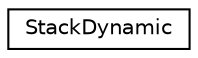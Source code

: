 digraph G
{
  edge [fontname="Helvetica",fontsize="10",labelfontname="Helvetica",labelfontsize="10"];
  node [fontname="Helvetica",fontsize="10",shape=record];
  rankdir="LR";
  Node1 [label="StackDynamic",height=0.2,width=0.4,color="black", fillcolor="white", style="filled",URL="$d6/d41/classStackDynamic.html"];
}
